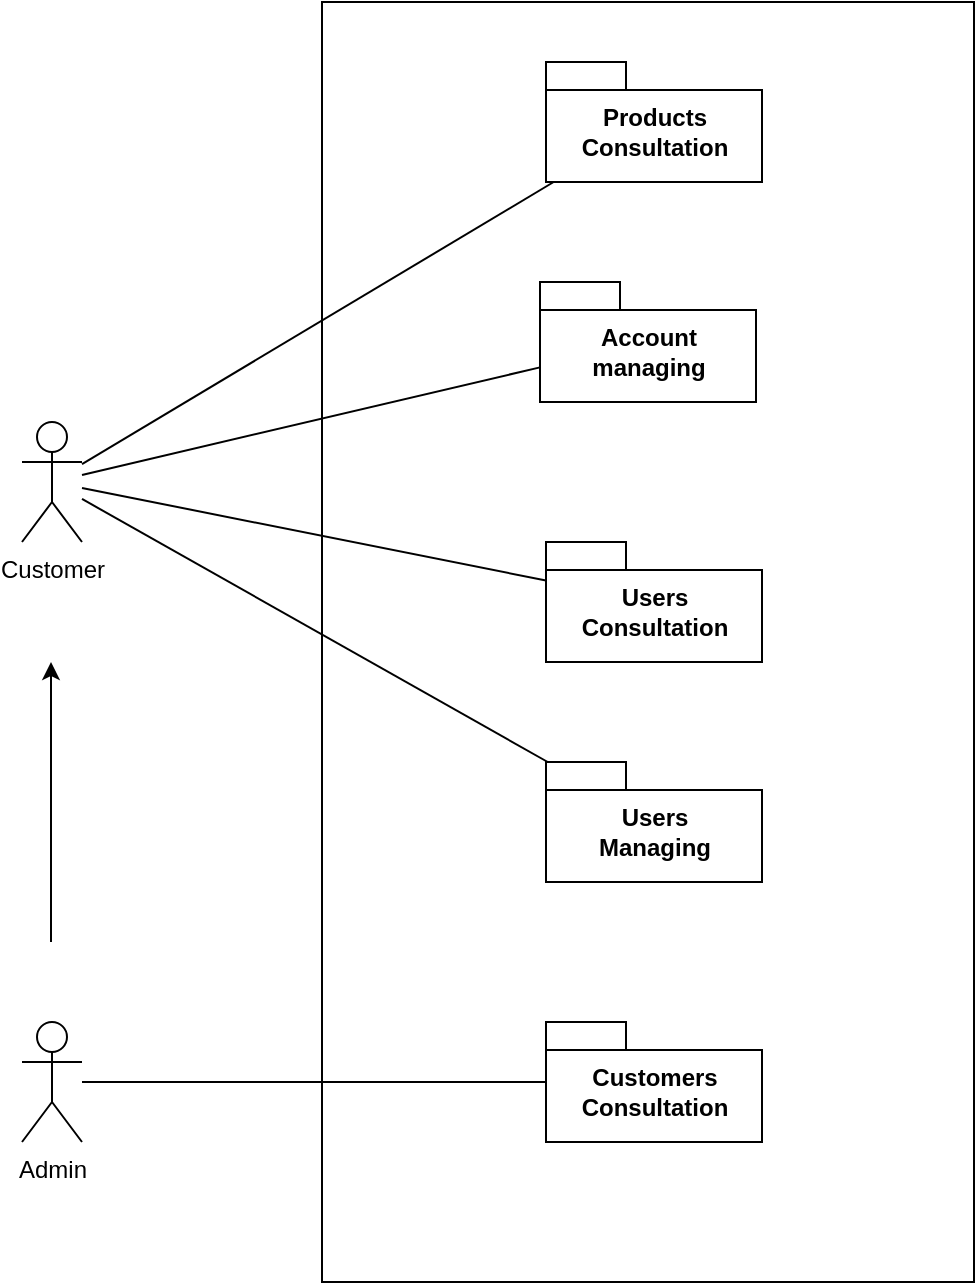 <mxfile version="13.6.2" type="device"><diagram id="zlAYyoBw6xyUr4Ph7sXA" name="Page-1"><mxGraphModel dx="1102" dy="821" grid="1" gridSize="10" guides="1" tooltips="1" connect="1" arrows="1" fold="1" page="1" pageScale="1" pageWidth="827" pageHeight="1169" math="0" shadow="0"><root><mxCell id="0"/><mxCell id="1" parent="0"/><mxCell id="R6G9tuG6pETxZWMCCztR-2" value="" style="rounded=0;whiteSpace=wrap;html=1;" parent="1" vertex="1"><mxGeometry x="370" y="30" width="326" height="640" as="geometry"/></mxCell><mxCell id="R6G9tuG6pETxZWMCCztR-3" value="Customer" style="shape=umlActor;verticalLabelPosition=bottom;verticalAlign=top;html=1;outlineConnect=0;" parent="1" vertex="1"><mxGeometry x="220" y="240" width="30" height="60" as="geometry"/></mxCell><mxCell id="R6G9tuG6pETxZWMCCztR-5" value="Products&lt;br&gt;Consultation" style="shape=folder;fontStyle=1;spacingTop=10;tabWidth=40;tabHeight=14;tabPosition=left;html=1;" parent="1" vertex="1"><mxGeometry x="482" y="60" width="108" height="60" as="geometry"/></mxCell><mxCell id="R6G9tuG6pETxZWMCCztR-6" value="Users&lt;br&gt;Consultation" style="shape=folder;fontStyle=1;spacingTop=10;tabWidth=40;tabHeight=14;tabPosition=left;html=1;" parent="1" vertex="1"><mxGeometry x="482" y="300" width="108" height="60" as="geometry"/></mxCell><mxCell id="R6G9tuG6pETxZWMCCztR-7" value="Users&lt;br&gt;Managing" style="shape=folder;fontStyle=1;spacingTop=10;tabWidth=40;tabHeight=14;tabPosition=left;html=1;" parent="1" vertex="1"><mxGeometry x="482" y="410" width="108" height="60" as="geometry"/></mxCell><mxCell id="R6G9tuG6pETxZWMCCztR-8" value="" style="endArrow=none;html=1;" parent="1" source="R6G9tuG6pETxZWMCCztR-3" target="R6G9tuG6pETxZWMCCztR-5" edge="1"><mxGeometry width="50" height="50" relative="1" as="geometry"><mxPoint x="250" y="280" as="sourcePoint"/><mxPoint x="300" y="230" as="targetPoint"/></mxGeometry></mxCell><mxCell id="R6G9tuG6pETxZWMCCztR-9" value="" style="endArrow=none;html=1;" parent="1" source="R6G9tuG6pETxZWMCCztR-3" target="R6G9tuG6pETxZWMCCztR-6" edge="1"><mxGeometry width="50" height="50" relative="1" as="geometry"><mxPoint x="260" y="334.02" as="sourcePoint"/><mxPoint x="492" y="241.528" as="targetPoint"/></mxGeometry></mxCell><mxCell id="R6G9tuG6pETxZWMCCztR-10" value="" style="endArrow=none;html=1;" parent="1" source="R6G9tuG6pETxZWMCCztR-3" target="R6G9tuG6pETxZWMCCztR-7" edge="1"><mxGeometry width="50" height="50" relative="1" as="geometry"><mxPoint x="270" y="344.02" as="sourcePoint"/><mxPoint x="502" y="251.528" as="targetPoint"/></mxGeometry></mxCell><mxCell id="82f1LmFuArFg-9ij-ThY-1" value="Account&lt;br&gt;managing" style="shape=folder;fontStyle=1;spacingTop=10;tabWidth=40;tabHeight=14;tabPosition=left;html=1;" parent="1" vertex="1"><mxGeometry x="479" y="170" width="108" height="60" as="geometry"/></mxCell><mxCell id="82f1LmFuArFg-9ij-ThY-2" value="" style="endArrow=none;html=1;" parent="1" source="R6G9tuG6pETxZWMCCztR-3" target="82f1LmFuArFg-9ij-ThY-1" edge="1"><mxGeometry width="50" height="50" relative="1" as="geometry"><mxPoint x="260" y="271.03" as="sourcePoint"/><mxPoint x="495.833" y="130" as="targetPoint"/></mxGeometry></mxCell><mxCell id="MyE1vE7beJ7Ahx77h0fB-1" value="Admin" style="shape=umlActor;verticalLabelPosition=bottom;verticalAlign=top;html=1;outlineConnect=0;" parent="1" vertex="1"><mxGeometry x="220" y="540" width="30" height="60" as="geometry"/></mxCell><mxCell id="MyE1vE7beJ7Ahx77h0fB-2" value="Customers&lt;br&gt;Consultation&lt;br&gt;" style="shape=folder;fontStyle=1;spacingTop=10;tabWidth=40;tabHeight=14;tabPosition=left;html=1;" parent="1" vertex="1"><mxGeometry x="482" y="540" width="108" height="60" as="geometry"/></mxCell><mxCell id="MyE1vE7beJ7Ahx77h0fB-3" value="" style="endArrow=none;html=1;" parent="1" source="MyE1vE7beJ7Ahx77h0fB-1" target="MyE1vE7beJ7Ahx77h0fB-2" edge="1"><mxGeometry width="50" height="50" relative="1" as="geometry"><mxPoint x="260" y="288.472" as="sourcePoint"/><mxPoint x="492.882" y="420" as="targetPoint"/></mxGeometry></mxCell><mxCell id="G7yx5sNS1xBtxaZ0mrOE-1" value="" style="endArrow=classic;html=1;" edge="1" parent="1"><mxGeometry width="50" height="50" relative="1" as="geometry"><mxPoint x="234.5" y="500" as="sourcePoint"/><mxPoint x="234.5" y="360" as="targetPoint"/></mxGeometry></mxCell></root></mxGraphModel></diagram></mxfile>